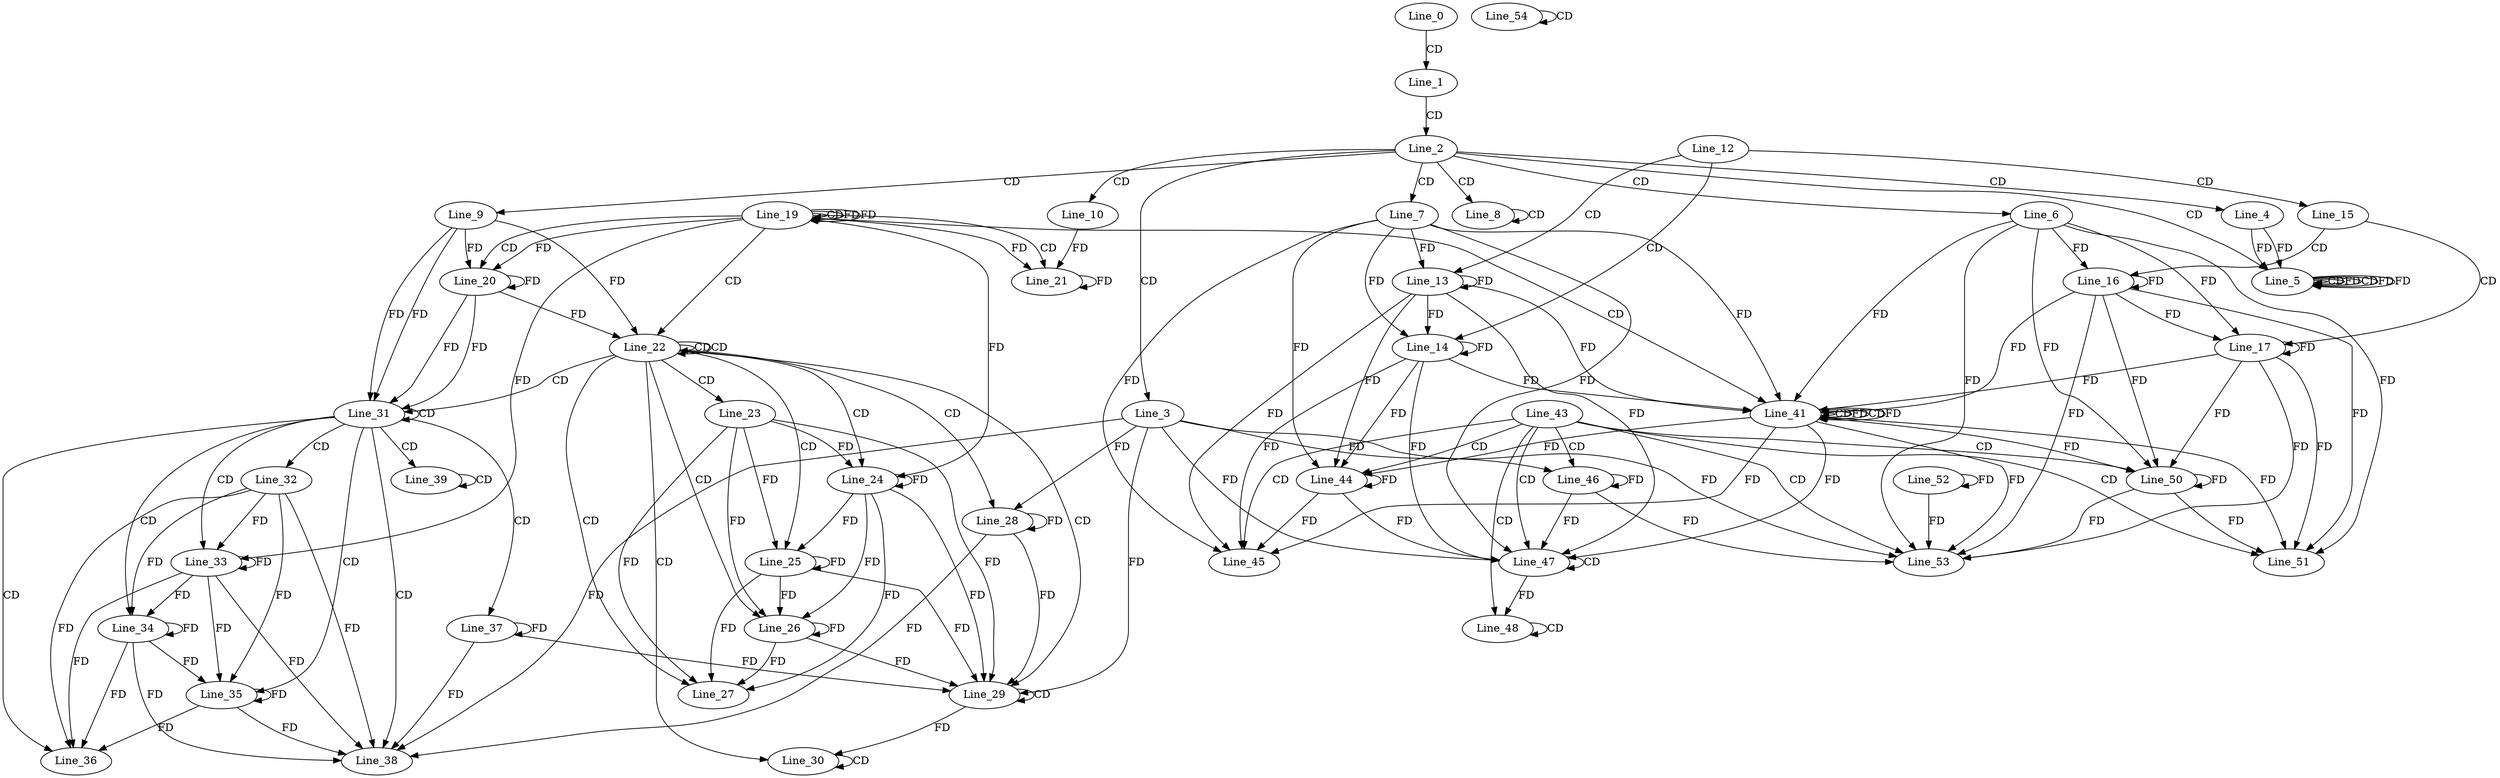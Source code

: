 digraph G {
  Line_0;
  Line_1;
  Line_2;
  Line_3;
  Line_4;
  Line_5;
  Line_5;
  Line_5;
  Line_6;
  Line_7;
  Line_8;
  Line_8;
  Line_9;
  Line_10;
  Line_12;
  Line_13;
  Line_14;
  Line_15;
  Line_16;
  Line_17;
  Line_19;
  Line_19;
  Line_19;
  Line_19;
  Line_20;
  Line_20;
  Line_21;
  Line_21;
  Line_22;
  Line_22;
  Line_22;
  Line_23;
  Line_24;
  Line_24;
  Line_24;
  Line_24;
  Line_25;
  Line_26;
  Line_27;
  Line_28;
  Line_28;
  Line_29;
  Line_29;
  Line_30;
  Line_30;
  Line_31;
  Line_31;
  Line_32;
  Line_33;
  Line_33;
  Line_33;
  Line_33;
  Line_34;
  Line_35;
  Line_36;
  Line_37;
  Line_37;
  Line_38;
  Line_39;
  Line_39;
  Line_41;
  Line_41;
  Line_41;
  Line_43;
  Line_44;
  Line_45;
  Line_46;
  Line_46;
  Line_47;
  Line_47;
  Line_48;
  Line_48;
  Line_50;
  Line_51;
  Line_52;
  Line_52;
  Line_53;
  Line_54;
  Line_54;
  Line_0 -> Line_1 [ label="CD" ];
  Line_1 -> Line_2 [ label="CD" ];
  Line_2 -> Line_3 [ label="CD" ];
  Line_2 -> Line_4 [ label="CD" ];
  Line_2 -> Line_5 [ label="CD" ];
  Line_5 -> Line_5 [ label="CD" ];
  Line_4 -> Line_5 [ label="FD" ];
  Line_5 -> Line_5 [ label="FD" ];
  Line_5 -> Line_5 [ label="CD" ];
  Line_4 -> Line_5 [ label="FD" ];
  Line_5 -> Line_5 [ label="FD" ];
  Line_5 -> Line_5 [ label="FD" ];
  Line_2 -> Line_6 [ label="CD" ];
  Line_2 -> Line_7 [ label="CD" ];
  Line_2 -> Line_8 [ label="CD" ];
  Line_8 -> Line_8 [ label="CD" ];
  Line_2 -> Line_9 [ label="CD" ];
  Line_2 -> Line_10 [ label="CD" ];
  Line_12 -> Line_13 [ label="CD" ];
  Line_7 -> Line_13 [ label="FD" ];
  Line_13 -> Line_13 [ label="FD" ];
  Line_12 -> Line_14 [ label="CD" ];
  Line_7 -> Line_14 [ label="FD" ];
  Line_13 -> Line_14 [ label="FD" ];
  Line_14 -> Line_14 [ label="FD" ];
  Line_12 -> Line_15 [ label="CD" ];
  Line_15 -> Line_16 [ label="CD" ];
  Line_6 -> Line_16 [ label="FD" ];
  Line_16 -> Line_16 [ label="FD" ];
  Line_15 -> Line_17 [ label="CD" ];
  Line_6 -> Line_17 [ label="FD" ];
  Line_16 -> Line_17 [ label="FD" ];
  Line_17 -> Line_17 [ label="FD" ];
  Line_19 -> Line_19 [ label="CD" ];
  Line_19 -> Line_19 [ label="FD" ];
  Line_19 -> Line_20 [ label="CD" ];
  Line_20 -> Line_20 [ label="FD" ];
  Line_9 -> Line_20 [ label="FD" ];
  Line_19 -> Line_20 [ label="FD" ];
  Line_19 -> Line_21 [ label="CD" ];
  Line_21 -> Line_21 [ label="FD" ];
  Line_10 -> Line_21 [ label="FD" ];
  Line_19 -> Line_21 [ label="FD" ];
  Line_19 -> Line_22 [ label="CD" ];
  Line_22 -> Line_22 [ label="CD" ];
  Line_22 -> Line_22 [ label="CD" ];
  Line_20 -> Line_22 [ label="FD" ];
  Line_9 -> Line_22 [ label="FD" ];
  Line_22 -> Line_23 [ label="CD" ];
  Line_22 -> Line_24 [ label="CD" ];
  Line_23 -> Line_24 [ label="FD" ];
  Line_24 -> Line_24 [ label="FD" ];
  Line_19 -> Line_24 [ label="FD" ];
  Line_22 -> Line_25 [ label="CD" ];
  Line_23 -> Line_25 [ label="FD" ];
  Line_24 -> Line_25 [ label="FD" ];
  Line_25 -> Line_25 [ label="FD" ];
  Line_22 -> Line_26 [ label="CD" ];
  Line_23 -> Line_26 [ label="FD" ];
  Line_24 -> Line_26 [ label="FD" ];
  Line_25 -> Line_26 [ label="FD" ];
  Line_26 -> Line_26 [ label="FD" ];
  Line_22 -> Line_27 [ label="CD" ];
  Line_23 -> Line_27 [ label="FD" ];
  Line_24 -> Line_27 [ label="FD" ];
  Line_25 -> Line_27 [ label="FD" ];
  Line_26 -> Line_27 [ label="FD" ];
  Line_22 -> Line_28 [ label="CD" ];
  Line_28 -> Line_28 [ label="FD" ];
  Line_3 -> Line_28 [ label="FD" ];
  Line_22 -> Line_29 [ label="CD" ];
  Line_29 -> Line_29 [ label="CD" ];
  Line_28 -> Line_29 [ label="FD" ];
  Line_3 -> Line_29 [ label="FD" ];
  Line_23 -> Line_29 [ label="FD" ];
  Line_24 -> Line_29 [ label="FD" ];
  Line_25 -> Line_29 [ label="FD" ];
  Line_26 -> Line_29 [ label="FD" ];
  Line_22 -> Line_30 [ label="CD" ];
  Line_29 -> Line_30 [ label="FD" ];
  Line_30 -> Line_30 [ label="CD" ];
  Line_22 -> Line_31 [ label="CD" ];
  Line_20 -> Line_31 [ label="FD" ];
  Line_9 -> Line_31 [ label="FD" ];
  Line_31 -> Line_31 [ label="CD" ];
  Line_20 -> Line_31 [ label="FD" ];
  Line_9 -> Line_31 [ label="FD" ];
  Line_31 -> Line_32 [ label="CD" ];
  Line_31 -> Line_33 [ label="CD" ];
  Line_32 -> Line_33 [ label="FD" ];
  Line_33 -> Line_33 [ label="FD" ];
  Line_19 -> Line_33 [ label="FD" ];
  Line_31 -> Line_34 [ label="CD" ];
  Line_32 -> Line_34 [ label="FD" ];
  Line_33 -> Line_34 [ label="FD" ];
  Line_34 -> Line_34 [ label="FD" ];
  Line_31 -> Line_35 [ label="CD" ];
  Line_32 -> Line_35 [ label="FD" ];
  Line_33 -> Line_35 [ label="FD" ];
  Line_34 -> Line_35 [ label="FD" ];
  Line_35 -> Line_35 [ label="FD" ];
  Line_31 -> Line_36 [ label="CD" ];
  Line_32 -> Line_36 [ label="FD" ];
  Line_33 -> Line_36 [ label="FD" ];
  Line_34 -> Line_36 [ label="FD" ];
  Line_35 -> Line_36 [ label="FD" ];
  Line_31 -> Line_37 [ label="CD" ];
  Line_37 -> Line_37 [ label="FD" ];
  Line_31 -> Line_38 [ label="CD" ];
  Line_28 -> Line_38 [ label="FD" ];
  Line_37 -> Line_38 [ label="FD" ];
  Line_3 -> Line_38 [ label="FD" ];
  Line_32 -> Line_38 [ label="FD" ];
  Line_33 -> Line_38 [ label="FD" ];
  Line_34 -> Line_38 [ label="FD" ];
  Line_35 -> Line_38 [ label="FD" ];
  Line_31 -> Line_39 [ label="CD" ];
  Line_39 -> Line_39 [ label="CD" ];
  Line_19 -> Line_41 [ label="CD" ];
  Line_41 -> Line_41 [ label="CD" ];
  Line_41 -> Line_41 [ label="FD" ];
  Line_7 -> Line_41 [ label="FD" ];
  Line_13 -> Line_41 [ label="FD" ];
  Line_14 -> Line_41 [ label="FD" ];
  Line_41 -> Line_41 [ label="CD" ];
  Line_41 -> Line_41 [ label="FD" ];
  Line_6 -> Line_41 [ label="FD" ];
  Line_16 -> Line_41 [ label="FD" ];
  Line_17 -> Line_41 [ label="FD" ];
  Line_43 -> Line_44 [ label="CD" ];
  Line_41 -> Line_44 [ label="FD" ];
  Line_7 -> Line_44 [ label="FD" ];
  Line_13 -> Line_44 [ label="FD" ];
  Line_14 -> Line_44 [ label="FD" ];
  Line_44 -> Line_44 [ label="FD" ];
  Line_43 -> Line_45 [ label="CD" ];
  Line_41 -> Line_45 [ label="FD" ];
  Line_7 -> Line_45 [ label="FD" ];
  Line_13 -> Line_45 [ label="FD" ];
  Line_14 -> Line_45 [ label="FD" ];
  Line_44 -> Line_45 [ label="FD" ];
  Line_43 -> Line_46 [ label="CD" ];
  Line_3 -> Line_46 [ label="FD" ];
  Line_46 -> Line_46 [ label="FD" ];
  Line_43 -> Line_47 [ label="CD" ];
  Line_47 -> Line_47 [ label="CD" ];
  Line_3 -> Line_47 [ label="FD" ];
  Line_46 -> Line_47 [ label="FD" ];
  Line_41 -> Line_47 [ label="FD" ];
  Line_7 -> Line_47 [ label="FD" ];
  Line_13 -> Line_47 [ label="FD" ];
  Line_14 -> Line_47 [ label="FD" ];
  Line_44 -> Line_47 [ label="FD" ];
  Line_43 -> Line_48 [ label="CD" ];
  Line_47 -> Line_48 [ label="FD" ];
  Line_48 -> Line_48 [ label="CD" ];
  Line_43 -> Line_50 [ label="CD" ];
  Line_41 -> Line_50 [ label="FD" ];
  Line_6 -> Line_50 [ label="FD" ];
  Line_16 -> Line_50 [ label="FD" ];
  Line_17 -> Line_50 [ label="FD" ];
  Line_50 -> Line_50 [ label="FD" ];
  Line_43 -> Line_51 [ label="CD" ];
  Line_41 -> Line_51 [ label="FD" ];
  Line_6 -> Line_51 [ label="FD" ];
  Line_16 -> Line_51 [ label="FD" ];
  Line_17 -> Line_51 [ label="FD" ];
  Line_50 -> Line_51 [ label="FD" ];
  Line_52 -> Line_52 [ label="FD" ];
  Line_43 -> Line_53 [ label="CD" ];
  Line_3 -> Line_53 [ label="FD" ];
  Line_46 -> Line_53 [ label="FD" ];
  Line_52 -> Line_53 [ label="FD" ];
  Line_41 -> Line_53 [ label="FD" ];
  Line_6 -> Line_53 [ label="FD" ];
  Line_16 -> Line_53 [ label="FD" ];
  Line_17 -> Line_53 [ label="FD" ];
  Line_50 -> Line_53 [ label="FD" ];
  Line_54 -> Line_54 [ label="CD" ];
  Line_19 -> Line_19 [ label="FD" ];
  Line_37 -> Line_29 [ label="FD" ];
}
